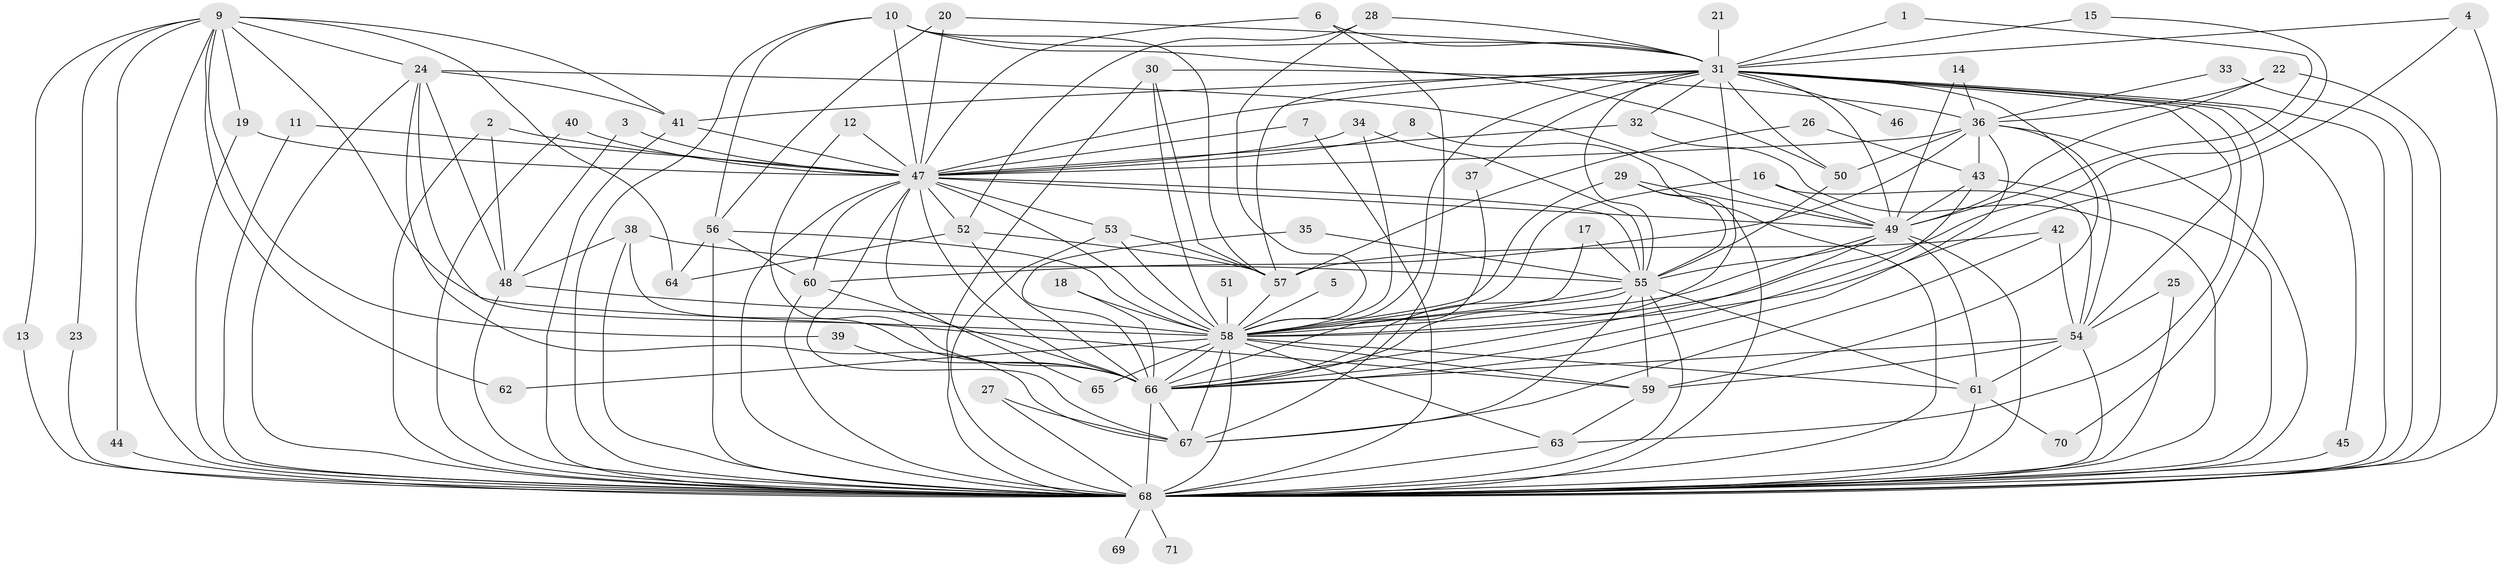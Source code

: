// original degree distribution, {20: 0.0070921985815602835, 22: 0.014184397163120567, 32: 0.0070921985815602835, 19: 0.0070921985815602835, 25: 0.0070921985815602835, 21: 0.0070921985815602835, 17: 0.0070921985815602835, 18: 0.0070921985815602835, 38: 0.0070921985815602835, 6: 0.0425531914893617, 8: 0.02127659574468085, 2: 0.574468085106383, 4: 0.07801418439716312, 3: 0.15602836879432624, 7: 0.028368794326241134, 5: 0.028368794326241134}
// Generated by graph-tools (version 1.1) at 2025/49/03/09/25 03:49:39]
// undirected, 71 vertices, 193 edges
graph export_dot {
graph [start="1"]
  node [color=gray90,style=filled];
  1;
  2;
  3;
  4;
  5;
  6;
  7;
  8;
  9;
  10;
  11;
  12;
  13;
  14;
  15;
  16;
  17;
  18;
  19;
  20;
  21;
  22;
  23;
  24;
  25;
  26;
  27;
  28;
  29;
  30;
  31;
  32;
  33;
  34;
  35;
  36;
  37;
  38;
  39;
  40;
  41;
  42;
  43;
  44;
  45;
  46;
  47;
  48;
  49;
  50;
  51;
  52;
  53;
  54;
  55;
  56;
  57;
  58;
  59;
  60;
  61;
  62;
  63;
  64;
  65;
  66;
  67;
  68;
  69;
  70;
  71;
  1 -- 31 [weight=1.0];
  1 -- 49 [weight=1.0];
  2 -- 47 [weight=1.0];
  2 -- 48 [weight=1.0];
  2 -- 68 [weight=1.0];
  3 -- 47 [weight=1.0];
  3 -- 48 [weight=1.0];
  4 -- 31 [weight=1.0];
  4 -- 58 [weight=1.0];
  4 -- 68 [weight=1.0];
  5 -- 58 [weight=1.0];
  6 -- 31 [weight=1.0];
  6 -- 47 [weight=1.0];
  6 -- 67 [weight=1.0];
  7 -- 47 [weight=1.0];
  7 -- 68 [weight=1.0];
  8 -- 47 [weight=1.0];
  8 -- 68 [weight=1.0];
  9 -- 13 [weight=1.0];
  9 -- 19 [weight=1.0];
  9 -- 23 [weight=1.0];
  9 -- 24 [weight=1.0];
  9 -- 39 [weight=1.0];
  9 -- 41 [weight=1.0];
  9 -- 44 [weight=1.0];
  9 -- 58 [weight=2.0];
  9 -- 62 [weight=1.0];
  9 -- 64 [weight=1.0];
  9 -- 68 [weight=1.0];
  10 -- 31 [weight=1.0];
  10 -- 47 [weight=1.0];
  10 -- 50 [weight=1.0];
  10 -- 56 [weight=1.0];
  10 -- 57 [weight=1.0];
  10 -- 68 [weight=2.0];
  11 -- 47 [weight=1.0];
  11 -- 68 [weight=1.0];
  12 -- 47 [weight=1.0];
  12 -- 66 [weight=1.0];
  13 -- 68 [weight=1.0];
  14 -- 36 [weight=1.0];
  14 -- 49 [weight=1.0];
  15 -- 31 [weight=1.0];
  15 -- 58 [weight=1.0];
  16 -- 49 [weight=1.0];
  16 -- 54 [weight=1.0];
  16 -- 58 [weight=1.0];
  17 -- 55 [weight=1.0];
  17 -- 58 [weight=1.0];
  18 -- 58 [weight=1.0];
  18 -- 66 [weight=1.0];
  19 -- 47 [weight=1.0];
  19 -- 68 [weight=1.0];
  20 -- 31 [weight=1.0];
  20 -- 47 [weight=1.0];
  20 -- 56 [weight=1.0];
  21 -- 31 [weight=1.0];
  22 -- 36 [weight=1.0];
  22 -- 49 [weight=1.0];
  22 -- 68 [weight=1.0];
  23 -- 68 [weight=1.0];
  24 -- 41 [weight=1.0];
  24 -- 48 [weight=1.0];
  24 -- 49 [weight=1.0];
  24 -- 59 [weight=1.0];
  24 -- 67 [weight=1.0];
  24 -- 68 [weight=1.0];
  25 -- 54 [weight=1.0];
  25 -- 68 [weight=1.0];
  26 -- 43 [weight=1.0];
  26 -- 57 [weight=1.0];
  27 -- 67 [weight=1.0];
  27 -- 68 [weight=1.0];
  28 -- 31 [weight=1.0];
  28 -- 52 [weight=1.0];
  28 -- 58 [weight=1.0];
  29 -- 49 [weight=1.0];
  29 -- 55 [weight=1.0];
  29 -- 58 [weight=1.0];
  29 -- 68 [weight=1.0];
  30 -- 36 [weight=1.0];
  30 -- 57 [weight=1.0];
  30 -- 58 [weight=1.0];
  30 -- 68 [weight=2.0];
  31 -- 32 [weight=1.0];
  31 -- 37 [weight=1.0];
  31 -- 41 [weight=2.0];
  31 -- 45 [weight=1.0];
  31 -- 46 [weight=1.0];
  31 -- 47 [weight=2.0];
  31 -- 49 [weight=1.0];
  31 -- 50 [weight=1.0];
  31 -- 54 [weight=1.0];
  31 -- 55 [weight=1.0];
  31 -- 57 [weight=2.0];
  31 -- 58 [weight=2.0];
  31 -- 59 [weight=1.0];
  31 -- 63 [weight=1.0];
  31 -- 66 [weight=1.0];
  31 -- 68 [weight=2.0];
  31 -- 70 [weight=1.0];
  32 -- 47 [weight=1.0];
  32 -- 68 [weight=2.0];
  33 -- 36 [weight=1.0];
  33 -- 68 [weight=2.0];
  34 -- 47 [weight=1.0];
  34 -- 55 [weight=1.0];
  34 -- 58 [weight=1.0];
  35 -- 55 [weight=1.0];
  35 -- 66 [weight=1.0];
  36 -- 43 [weight=1.0];
  36 -- 47 [weight=2.0];
  36 -- 50 [weight=1.0];
  36 -- 54 [weight=1.0];
  36 -- 60 [weight=1.0];
  36 -- 66 [weight=1.0];
  36 -- 68 [weight=1.0];
  37 -- 66 [weight=1.0];
  38 -- 48 [weight=1.0];
  38 -- 55 [weight=1.0];
  38 -- 66 [weight=1.0];
  38 -- 68 [weight=1.0];
  39 -- 66 [weight=1.0];
  40 -- 47 [weight=1.0];
  40 -- 68 [weight=1.0];
  41 -- 47 [weight=1.0];
  41 -- 68 [weight=1.0];
  42 -- 54 [weight=1.0];
  42 -- 57 [weight=1.0];
  42 -- 67 [weight=1.0];
  43 -- 49 [weight=1.0];
  43 -- 66 [weight=1.0];
  43 -- 68 [weight=1.0];
  44 -- 68 [weight=1.0];
  45 -- 68 [weight=1.0];
  47 -- 49 [weight=2.0];
  47 -- 52 [weight=1.0];
  47 -- 53 [weight=1.0];
  47 -- 55 [weight=2.0];
  47 -- 58 [weight=4.0];
  47 -- 60 [weight=1.0];
  47 -- 65 [weight=1.0];
  47 -- 66 [weight=4.0];
  47 -- 67 [weight=1.0];
  47 -- 68 [weight=5.0];
  48 -- 58 [weight=2.0];
  48 -- 68 [weight=1.0];
  49 -- 55 [weight=1.0];
  49 -- 58 [weight=2.0];
  49 -- 61 [weight=1.0];
  49 -- 66 [weight=1.0];
  49 -- 68 [weight=2.0];
  50 -- 55 [weight=1.0];
  51 -- 58 [weight=1.0];
  52 -- 57 [weight=1.0];
  52 -- 64 [weight=1.0];
  52 -- 66 [weight=1.0];
  53 -- 57 [weight=1.0];
  53 -- 58 [weight=1.0];
  53 -- 68 [weight=1.0];
  54 -- 59 [weight=1.0];
  54 -- 61 [weight=1.0];
  54 -- 66 [weight=1.0];
  54 -- 68 [weight=1.0];
  55 -- 58 [weight=2.0];
  55 -- 59 [weight=2.0];
  55 -- 61 [weight=1.0];
  55 -- 66 [weight=1.0];
  55 -- 67 [weight=1.0];
  55 -- 68 [weight=2.0];
  56 -- 58 [weight=1.0];
  56 -- 60 [weight=1.0];
  56 -- 64 [weight=1.0];
  56 -- 68 [weight=1.0];
  57 -- 58 [weight=1.0];
  58 -- 59 [weight=1.0];
  58 -- 61 [weight=1.0];
  58 -- 62 [weight=1.0];
  58 -- 63 [weight=1.0];
  58 -- 65 [weight=1.0];
  58 -- 66 [weight=2.0];
  58 -- 67 [weight=2.0];
  58 -- 68 [weight=4.0];
  59 -- 63 [weight=1.0];
  60 -- 66 [weight=1.0];
  60 -- 68 [weight=1.0];
  61 -- 68 [weight=1.0];
  61 -- 70 [weight=1.0];
  63 -- 68 [weight=1.0];
  66 -- 67 [weight=1.0];
  66 -- 68 [weight=2.0];
  68 -- 69 [weight=1.0];
  68 -- 71 [weight=1.0];
}
